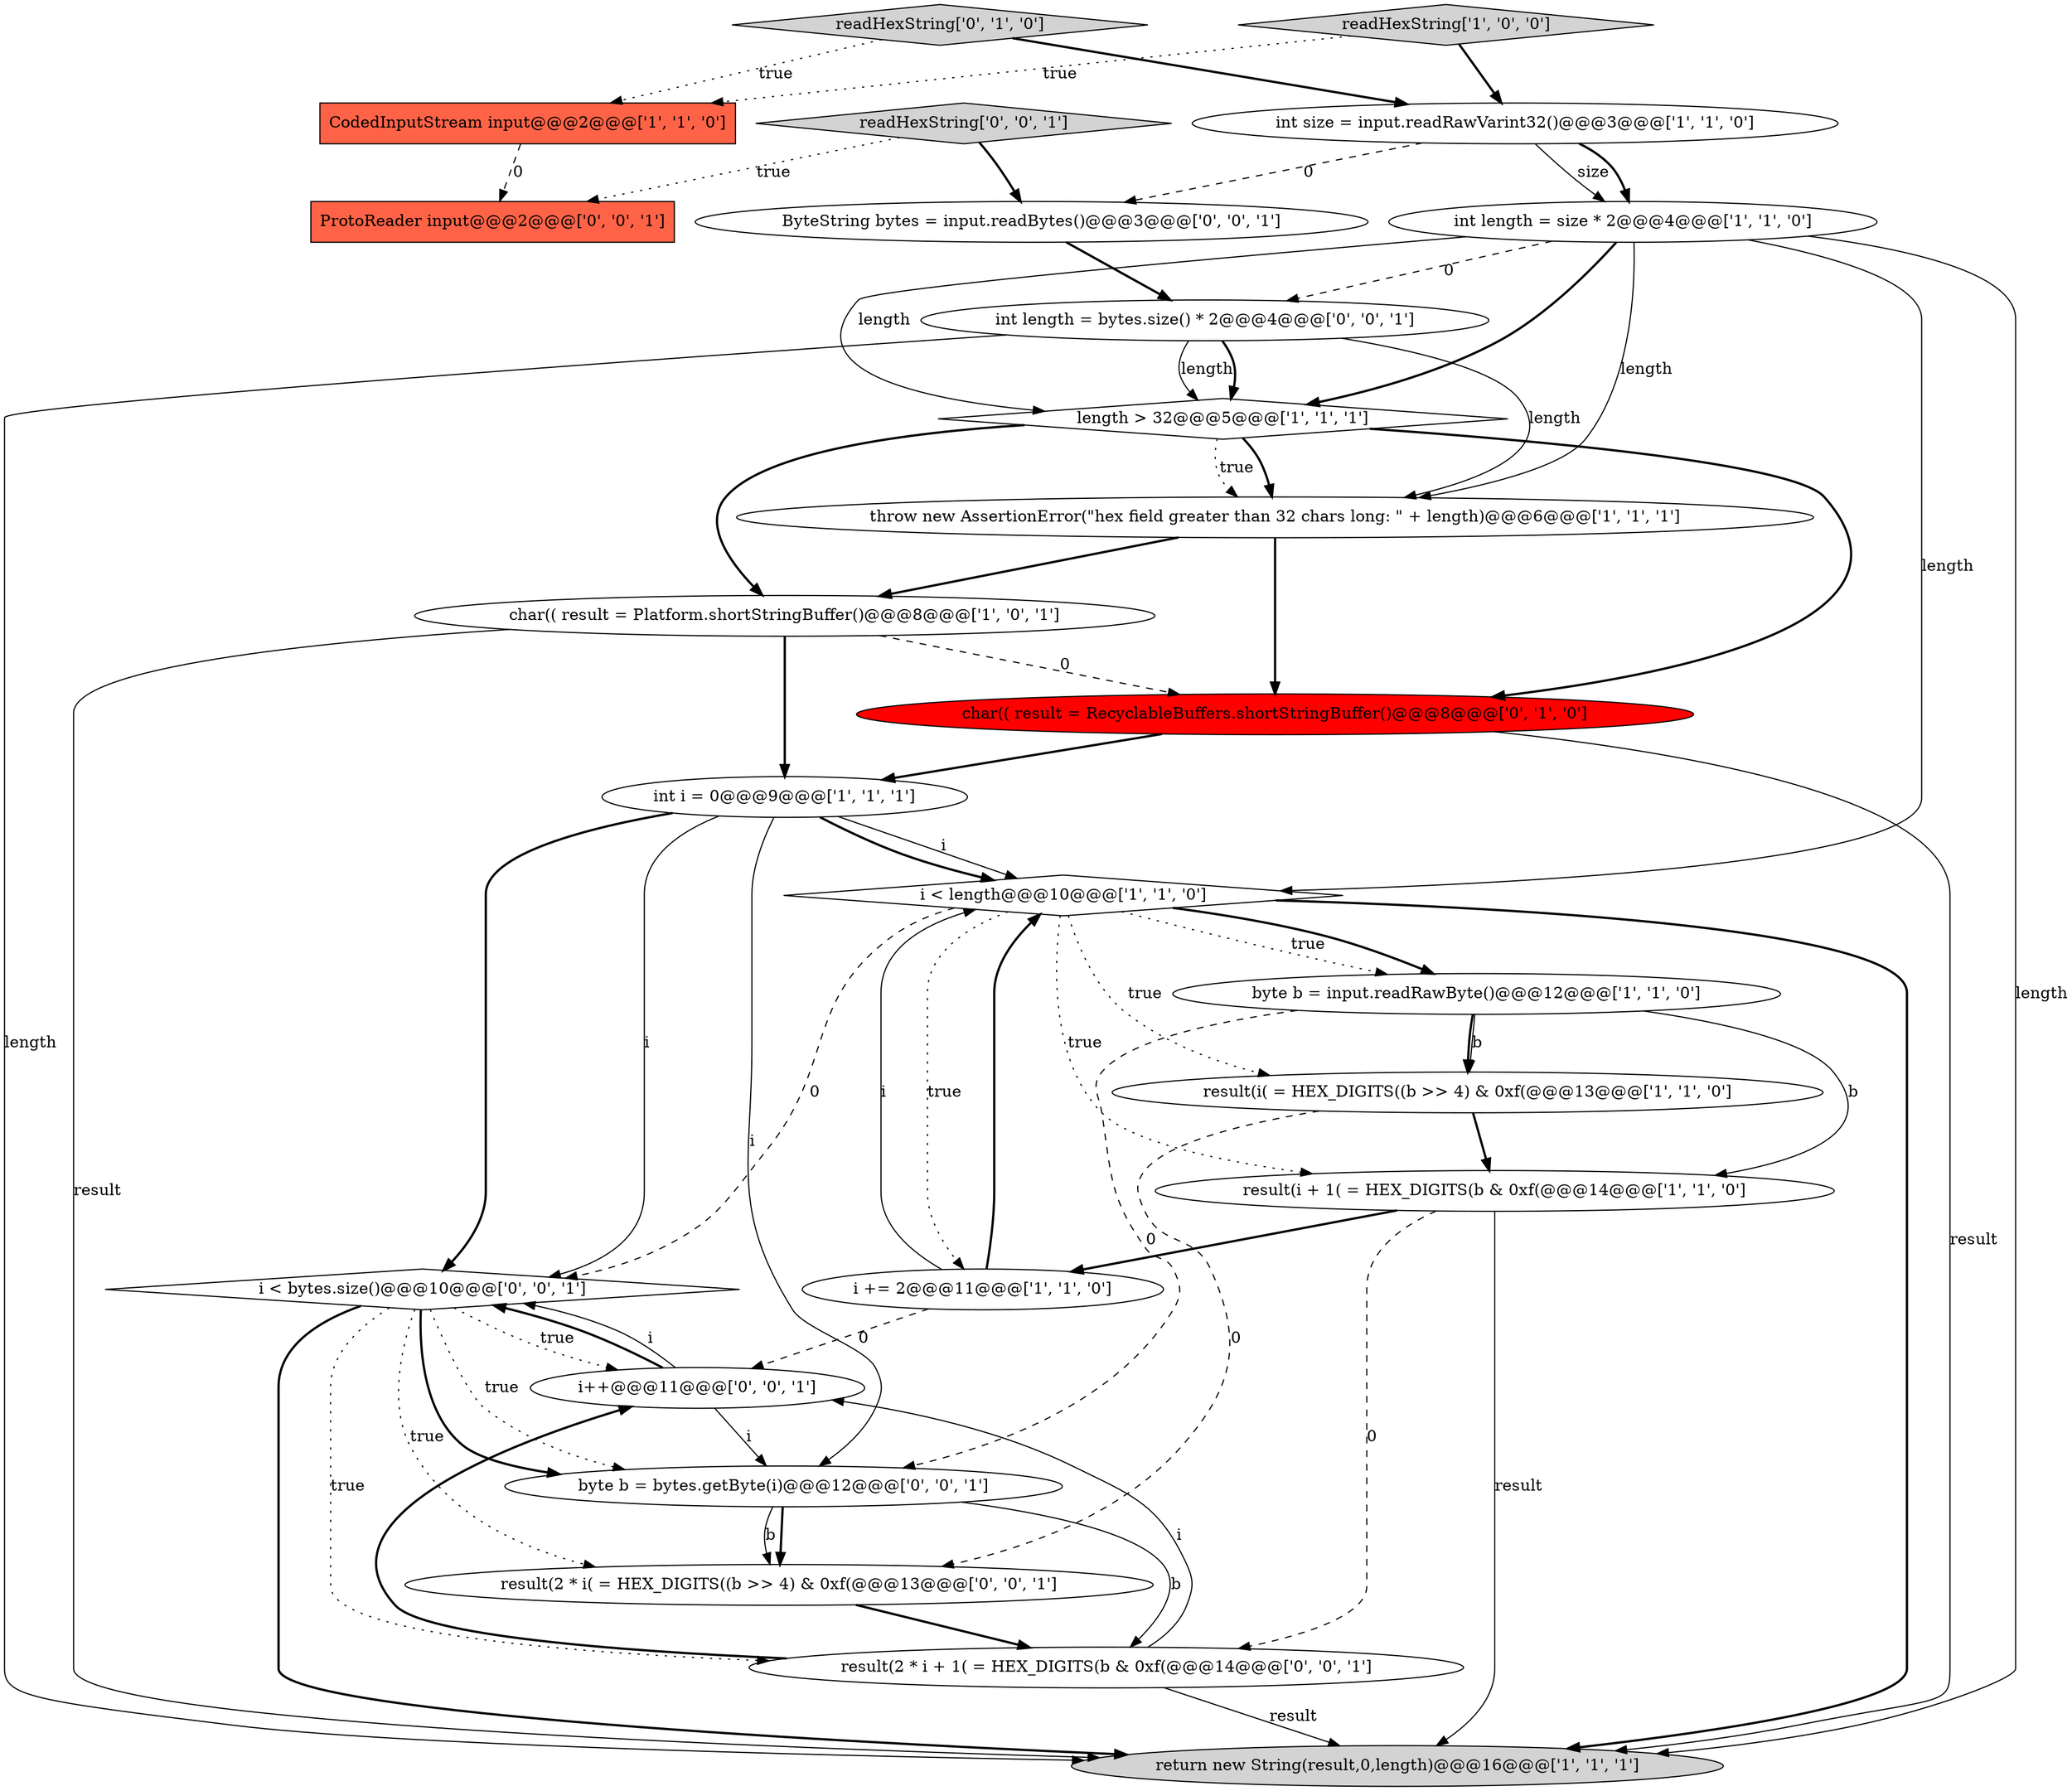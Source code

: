 digraph {
3 [style = filled, label = "length > 32@@@5@@@['1', '1', '1']", fillcolor = white, shape = diamond image = "AAA0AAABBB1BBB"];
23 [style = filled, label = "i < bytes.size()@@@10@@@['0', '0', '1']", fillcolor = white, shape = diamond image = "AAA0AAABBB3BBB"];
8 [style = filled, label = "throw new AssertionError(\"hex field greater than 32 chars long: \" + length)@@@6@@@['1', '1', '1']", fillcolor = white, shape = ellipse image = "AAA0AAABBB1BBB"];
18 [style = filled, label = "i++@@@11@@@['0', '0', '1']", fillcolor = white, shape = ellipse image = "AAA0AAABBB3BBB"];
15 [style = filled, label = "readHexString['0', '1', '0']", fillcolor = lightgray, shape = diamond image = "AAA0AAABBB2BBB"];
5 [style = filled, label = "byte b = input.readRawByte()@@@12@@@['1', '1', '0']", fillcolor = white, shape = ellipse image = "AAA0AAABBB1BBB"];
9 [style = filled, label = "result(i( = HEX_DIGITS((b >> 4) & 0xf(@@@13@@@['1', '1', '0']", fillcolor = white, shape = ellipse image = "AAA0AAABBB1BBB"];
7 [style = filled, label = "CodedInputStream input@@@2@@@['1', '1', '0']", fillcolor = tomato, shape = box image = "AAA0AAABBB1BBB"];
19 [style = filled, label = "int length = bytes.size() * 2@@@4@@@['0', '0', '1']", fillcolor = white, shape = ellipse image = "AAA0AAABBB3BBB"];
6 [style = filled, label = "result(i + 1( = HEX_DIGITS(b & 0xf(@@@14@@@['1', '1', '0']", fillcolor = white, shape = ellipse image = "AAA0AAABBB1BBB"];
21 [style = filled, label = "ByteString bytes = input.readBytes()@@@3@@@['0', '0', '1']", fillcolor = white, shape = ellipse image = "AAA0AAABBB3BBB"];
0 [style = filled, label = "int size = input.readRawVarint32()@@@3@@@['1', '1', '0']", fillcolor = white, shape = ellipse image = "AAA0AAABBB1BBB"];
17 [style = filled, label = "result(2 * i( = HEX_DIGITS((b >> 4) & 0xf(@@@13@@@['0', '0', '1']", fillcolor = white, shape = ellipse image = "AAA0AAABBB3BBB"];
4 [style = filled, label = "i < length@@@10@@@['1', '1', '0']", fillcolor = white, shape = diamond image = "AAA0AAABBB1BBB"];
16 [style = filled, label = "ProtoReader input@@@2@@@['0', '0', '1']", fillcolor = tomato, shape = box image = "AAA0AAABBB3BBB"];
14 [style = filled, label = "char(( result = RecyclableBuffers.shortStringBuffer()@@@8@@@['0', '1', '0']", fillcolor = red, shape = ellipse image = "AAA1AAABBB2BBB"];
1 [style = filled, label = "char(( result = Platform.shortStringBuffer()@@@8@@@['1', '0', '1']", fillcolor = white, shape = ellipse image = "AAA0AAABBB1BBB"];
22 [style = filled, label = "readHexString['0', '0', '1']", fillcolor = lightgray, shape = diamond image = "AAA0AAABBB3BBB"];
12 [style = filled, label = "readHexString['1', '0', '0']", fillcolor = lightgray, shape = diamond image = "AAA0AAABBB1BBB"];
2 [style = filled, label = "i += 2@@@11@@@['1', '1', '0']", fillcolor = white, shape = ellipse image = "AAA0AAABBB1BBB"];
11 [style = filled, label = "int i = 0@@@9@@@['1', '1', '1']", fillcolor = white, shape = ellipse image = "AAA0AAABBB1BBB"];
13 [style = filled, label = "return new String(result,0,length)@@@16@@@['1', '1', '1']", fillcolor = lightgray, shape = ellipse image = "AAA0AAABBB1BBB"];
10 [style = filled, label = "int length = size * 2@@@4@@@['1', '1', '0']", fillcolor = white, shape = ellipse image = "AAA0AAABBB1BBB"];
24 [style = filled, label = "result(2 * i + 1( = HEX_DIGITS(b & 0xf(@@@14@@@['0', '0', '1']", fillcolor = white, shape = ellipse image = "AAA0AAABBB3BBB"];
20 [style = filled, label = "byte b = bytes.getByte(i)@@@12@@@['0', '0', '1']", fillcolor = white, shape = ellipse image = "AAA0AAABBB3BBB"];
4->6 [style = dotted, label="true"];
4->5 [style = dotted, label="true"];
23->20 [style = bold, label=""];
20->17 [style = bold, label=""];
20->24 [style = solid, label="b"];
19->13 [style = solid, label="length"];
10->4 [style = solid, label="length"];
11->4 [style = solid, label="i"];
3->1 [style = bold, label=""];
5->9 [style = bold, label=""];
21->19 [style = bold, label=""];
18->23 [style = bold, label=""];
1->14 [style = dashed, label="0"];
7->16 [style = dashed, label="0"];
10->19 [style = dashed, label="0"];
11->4 [style = bold, label=""];
4->13 [style = bold, label=""];
3->14 [style = bold, label=""];
18->23 [style = solid, label="i"];
10->13 [style = solid, label="length"];
22->21 [style = bold, label=""];
24->18 [style = solid, label="i"];
8->14 [style = bold, label=""];
10->3 [style = bold, label=""];
18->20 [style = solid, label="i"];
11->20 [style = solid, label="i"];
19->8 [style = solid, label="length"];
15->7 [style = dotted, label="true"];
2->4 [style = bold, label=""];
12->0 [style = bold, label=""];
11->23 [style = solid, label="i"];
24->18 [style = bold, label=""];
0->10 [style = solid, label="size"];
1->11 [style = bold, label=""];
9->6 [style = bold, label=""];
4->2 [style = dotted, label="true"];
6->2 [style = bold, label=""];
5->20 [style = dashed, label="0"];
8->1 [style = bold, label=""];
23->20 [style = dotted, label="true"];
0->10 [style = bold, label=""];
17->24 [style = bold, label=""];
24->13 [style = solid, label="result"];
23->18 [style = dotted, label="true"];
19->3 [style = solid, label="length"];
1->13 [style = solid, label="result"];
23->13 [style = bold, label=""];
0->21 [style = dashed, label="0"];
6->24 [style = dashed, label="0"];
3->8 [style = bold, label=""];
15->0 [style = bold, label=""];
22->16 [style = dotted, label="true"];
9->17 [style = dashed, label="0"];
2->4 [style = solid, label="i"];
6->13 [style = solid, label="result"];
2->18 [style = dashed, label="0"];
10->3 [style = solid, label="length"];
14->13 [style = solid, label="result"];
4->9 [style = dotted, label="true"];
5->6 [style = solid, label="b"];
12->7 [style = dotted, label="true"];
10->8 [style = solid, label="length"];
3->8 [style = dotted, label="true"];
23->17 [style = dotted, label="true"];
5->9 [style = solid, label="b"];
4->5 [style = bold, label=""];
14->11 [style = bold, label=""];
19->3 [style = bold, label=""];
11->23 [style = bold, label=""];
20->17 [style = solid, label="b"];
23->24 [style = dotted, label="true"];
4->23 [style = dashed, label="0"];
}
